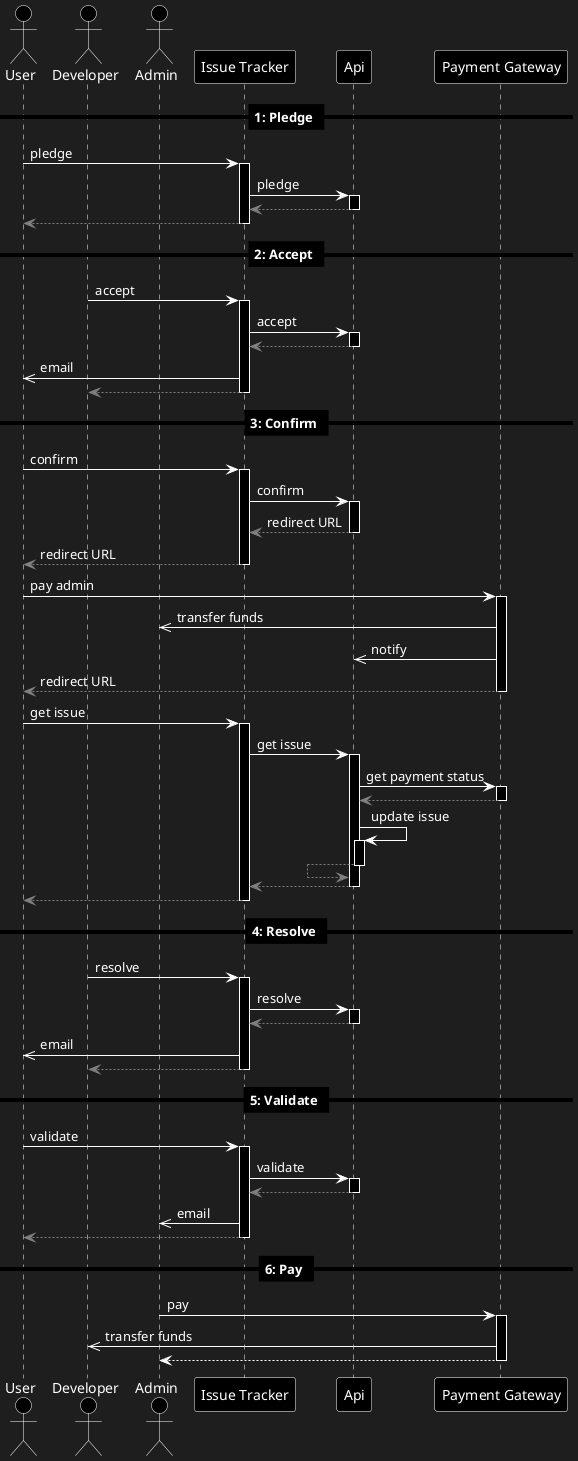 @startuml

'!define TRANSPARENT

!ifdef TRANSPARENT
skinparam backgroundColor transparent
!else
skinparam backgroundColor #1E1E1E
!endif

skinparam shadowing false
skinparam sequenceActorFontColor white
skinparam sequenceParticipantFontColor white
skinparam sequenceArrowFontColor white
skinparam sequenceActorBackgroundColor black
skinparam sequenceParticipantBackgroundColor black
skinparam sequenceLifeLineBackgroundColor black
skinparam sequenceDividerBackgroundColor black
skinparam sequenceArrowColor white
skinparam sequenceActorBorderColor white
skinparam sequenceParticipantBorderColor white
skinparam sequenceLifeLineBorderColor white
skinparam sequenceDividerFontColor white

!define RET [#gray]


actor User
actor Developer
actor Admin
participant "Issue Tracker" as Tracker
participant Api
participant "Payment Gateway" as Gateway


== 1: Pledge ==

User -> Tracker: pledge
activate Tracker
Tracker -> Api: pledge
activate Api
Tracker <RET-- Api
deactivate Api
User <RET-- Tracker
deactivate Tracker


== 2: Accept ==

Developer -> Tracker: accept
activate Tracker
Tracker -> Api: accept
activate Api
Tracker <RET-- Api
deactivate Api
User <<- Tracker: email
Developer <RET-- Tracker
deactivate Tracker


== 3: Confirm ==

User -> Tracker: confirm
activate Tracker
Tracker -> Api: confirm
activate Api
Tracker <RET-- Api: redirect URL
deactivate Api
User <RET-- Tracker: redirect URL
deactivate Tracker
User -> Gateway: pay admin
activate Gateway
Admin <<- Gateway: transfer funds
Api <<- Gateway: notify
User <RET-- Gateway: redirect URL
deactivate Gateway
User -> Tracker: get issue
activate Tracker
Tracker -> Api: get issue
activate Api
Api -> Gateway: get payment status
activate Gateway
Api <RET-- Gateway
deactivate Gateway
Api -> Api: update issue
activate Api
Api <RET-- Api
deactivate Api
Tracker <RET-- Api
deactivate Api
User <RET-- Tracker
deactivate Tracker


== 4: Resolve ==

Developer -> Tracker: resolve
activate Tracker
Tracker -> Api: resolve
activate Api
Tracker <RET-- Api
deactivate Api
User <<- Tracker: email
Developer <RET-- Tracker
deactivate Tracker


== 5: Validate ==

User -> Tracker: validate
activate Tracker
Tracker -> Api: validate
activate Api
Tracker <RET-- Api
deactivate Api
Admin <<- Tracker: email
User <RET-- Tracker
deactivate Tracker


== 6: Pay ==

Admin -> Gateway: pay
activate Gateway
Developer <<- Gateway: transfer funds
Admin <-- Gateway
deactivate Gateway


@enduml
